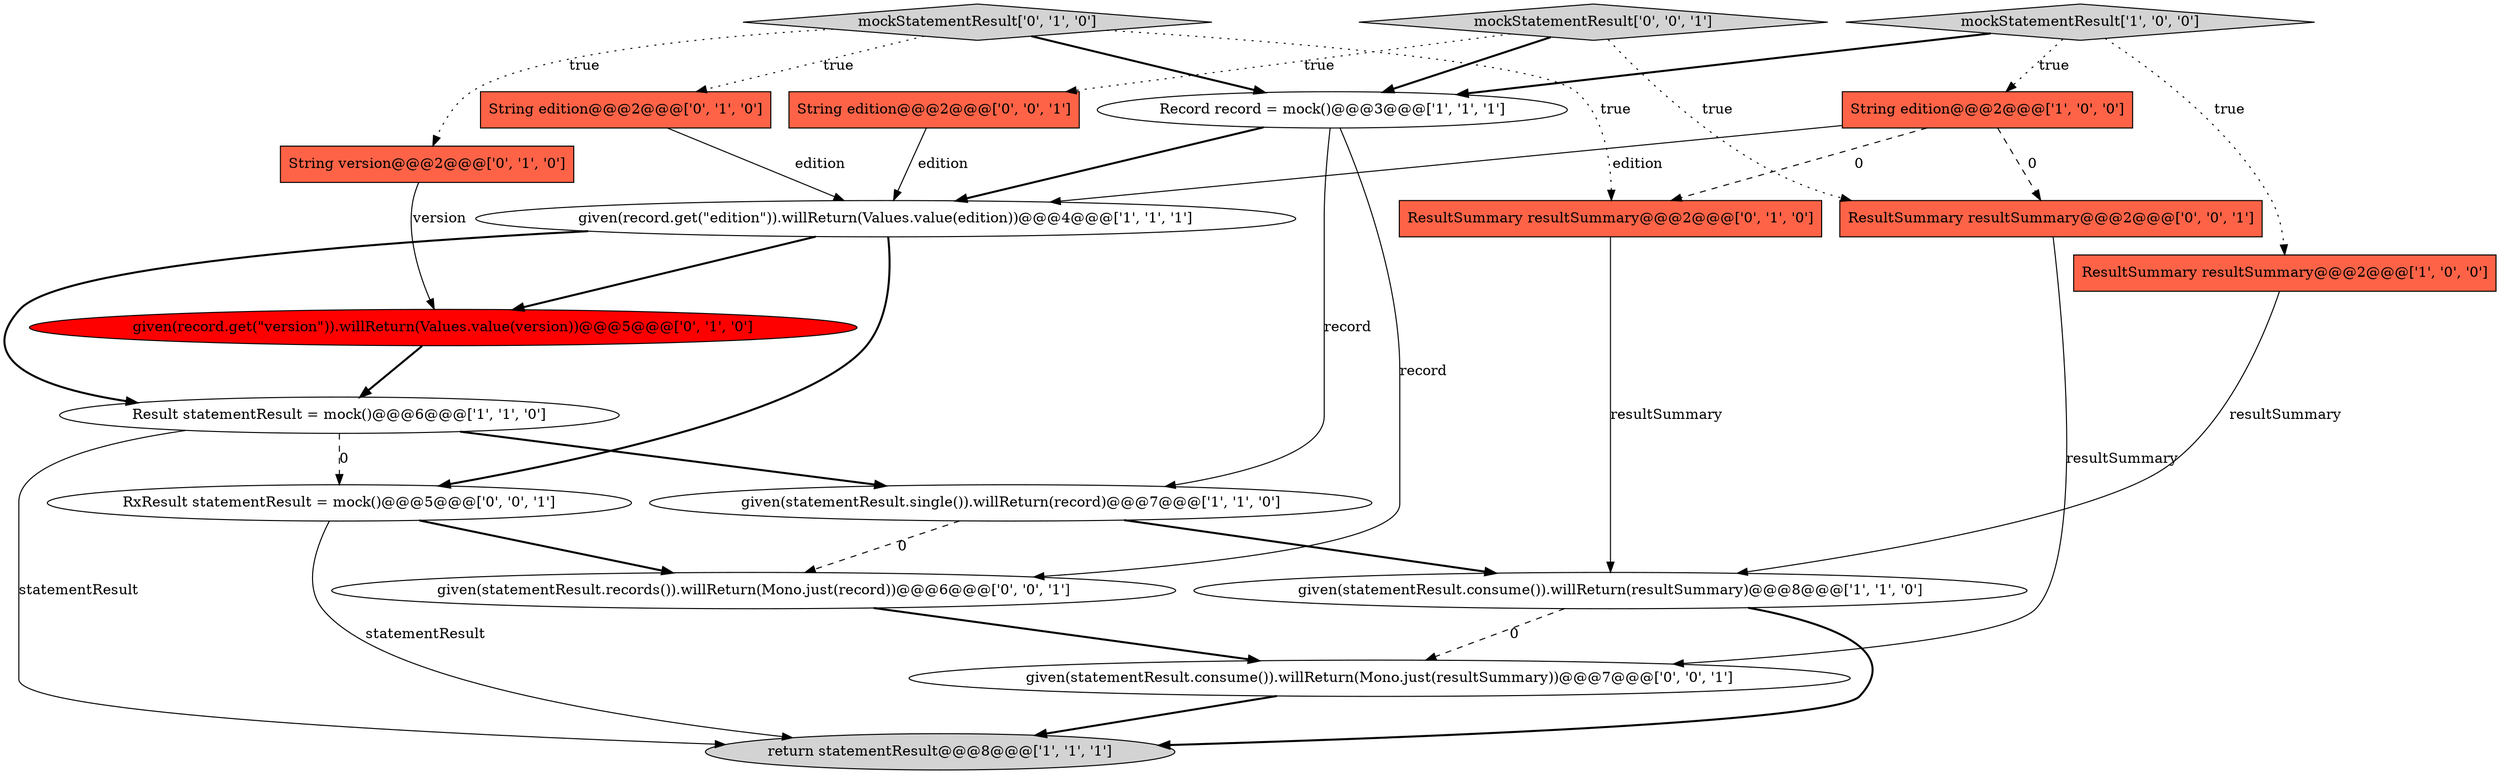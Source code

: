 digraph {
2 [style = filled, label = "String edition@@@2@@@['1', '0', '0']", fillcolor = tomato, shape = box image = "AAA1AAABBB1BBB"];
9 [style = filled, label = "mockStatementResult['0', '1', '0']", fillcolor = lightgray, shape = diamond image = "AAA0AAABBB2BBB"];
16 [style = filled, label = "given(statementResult.consume()).willReturn(Mono.just(resultSummary))@@@7@@@['0', '0', '1']", fillcolor = white, shape = ellipse image = "AAA0AAABBB3BBB"];
11 [style = filled, label = "String edition@@@2@@@['0', '1', '0']", fillcolor = tomato, shape = box image = "AAA0AAABBB2BBB"];
0 [style = filled, label = "Record record = mock()@@@3@@@['1', '1', '1']", fillcolor = white, shape = ellipse image = "AAA0AAABBB1BBB"];
4 [style = filled, label = "given(record.get(\"edition\")).willReturn(Values.value(edition))@@@4@@@['1', '1', '1']", fillcolor = white, shape = ellipse image = "AAA0AAABBB1BBB"];
13 [style = filled, label = "ResultSummary resultSummary@@@2@@@['0', '1', '0']", fillcolor = tomato, shape = box image = "AAA1AAABBB2BBB"];
15 [style = filled, label = "String edition@@@2@@@['0', '0', '1']", fillcolor = tomato, shape = box image = "AAA0AAABBB3BBB"];
8 [style = filled, label = "given(statementResult.single()).willReturn(record)@@@7@@@['1', '1', '0']", fillcolor = white, shape = ellipse image = "AAA0AAABBB1BBB"];
1 [style = filled, label = "ResultSummary resultSummary@@@2@@@['1', '0', '0']", fillcolor = tomato, shape = box image = "AAA0AAABBB1BBB"];
3 [style = filled, label = "given(statementResult.consume()).willReturn(resultSummary)@@@8@@@['1', '1', '0']", fillcolor = white, shape = ellipse image = "AAA0AAABBB1BBB"];
6 [style = filled, label = "return statementResult@@@8@@@['1', '1', '1']", fillcolor = lightgray, shape = ellipse image = "AAA0AAABBB1BBB"];
10 [style = filled, label = "String version@@@2@@@['0', '1', '0']", fillcolor = tomato, shape = box image = "AAA0AAABBB2BBB"];
14 [style = filled, label = "mockStatementResult['0', '0', '1']", fillcolor = lightgray, shape = diamond image = "AAA0AAABBB3BBB"];
17 [style = filled, label = "given(statementResult.records()).willReturn(Mono.just(record))@@@6@@@['0', '0', '1']", fillcolor = white, shape = ellipse image = "AAA0AAABBB3BBB"];
19 [style = filled, label = "RxResult statementResult = mock()@@@5@@@['0', '0', '1']", fillcolor = white, shape = ellipse image = "AAA0AAABBB3BBB"];
18 [style = filled, label = "ResultSummary resultSummary@@@2@@@['0', '0', '1']", fillcolor = tomato, shape = box image = "AAA0AAABBB3BBB"];
5 [style = filled, label = "Result statementResult = mock()@@@6@@@['1', '1', '0']", fillcolor = white, shape = ellipse image = "AAA0AAABBB1BBB"];
12 [style = filled, label = "given(record.get(\"version\")).willReturn(Values.value(version))@@@5@@@['0', '1', '0']", fillcolor = red, shape = ellipse image = "AAA1AAABBB2BBB"];
7 [style = filled, label = "mockStatementResult['1', '0', '0']", fillcolor = lightgray, shape = diamond image = "AAA0AAABBB1BBB"];
17->16 [style = bold, label=""];
11->4 [style = solid, label="edition"];
5->8 [style = bold, label=""];
7->2 [style = dotted, label="true"];
1->3 [style = solid, label="resultSummary"];
0->17 [style = solid, label="record"];
13->3 [style = solid, label="resultSummary"];
12->5 [style = bold, label=""];
9->0 [style = bold, label=""];
15->4 [style = solid, label="edition"];
16->6 [style = bold, label=""];
9->11 [style = dotted, label="true"];
8->3 [style = bold, label=""];
4->19 [style = bold, label=""];
3->16 [style = dashed, label="0"];
3->6 [style = bold, label=""];
19->6 [style = solid, label="statementResult"];
7->0 [style = bold, label=""];
19->17 [style = bold, label=""];
2->4 [style = solid, label="edition"];
14->15 [style = dotted, label="true"];
14->0 [style = bold, label=""];
0->4 [style = bold, label=""];
2->13 [style = dashed, label="0"];
9->13 [style = dotted, label="true"];
2->18 [style = dashed, label="0"];
4->12 [style = bold, label=""];
8->17 [style = dashed, label="0"];
0->8 [style = solid, label="record"];
10->12 [style = solid, label="version"];
7->1 [style = dotted, label="true"];
9->10 [style = dotted, label="true"];
5->19 [style = dashed, label="0"];
4->5 [style = bold, label=""];
14->18 [style = dotted, label="true"];
5->6 [style = solid, label="statementResult"];
18->16 [style = solid, label="resultSummary"];
}
